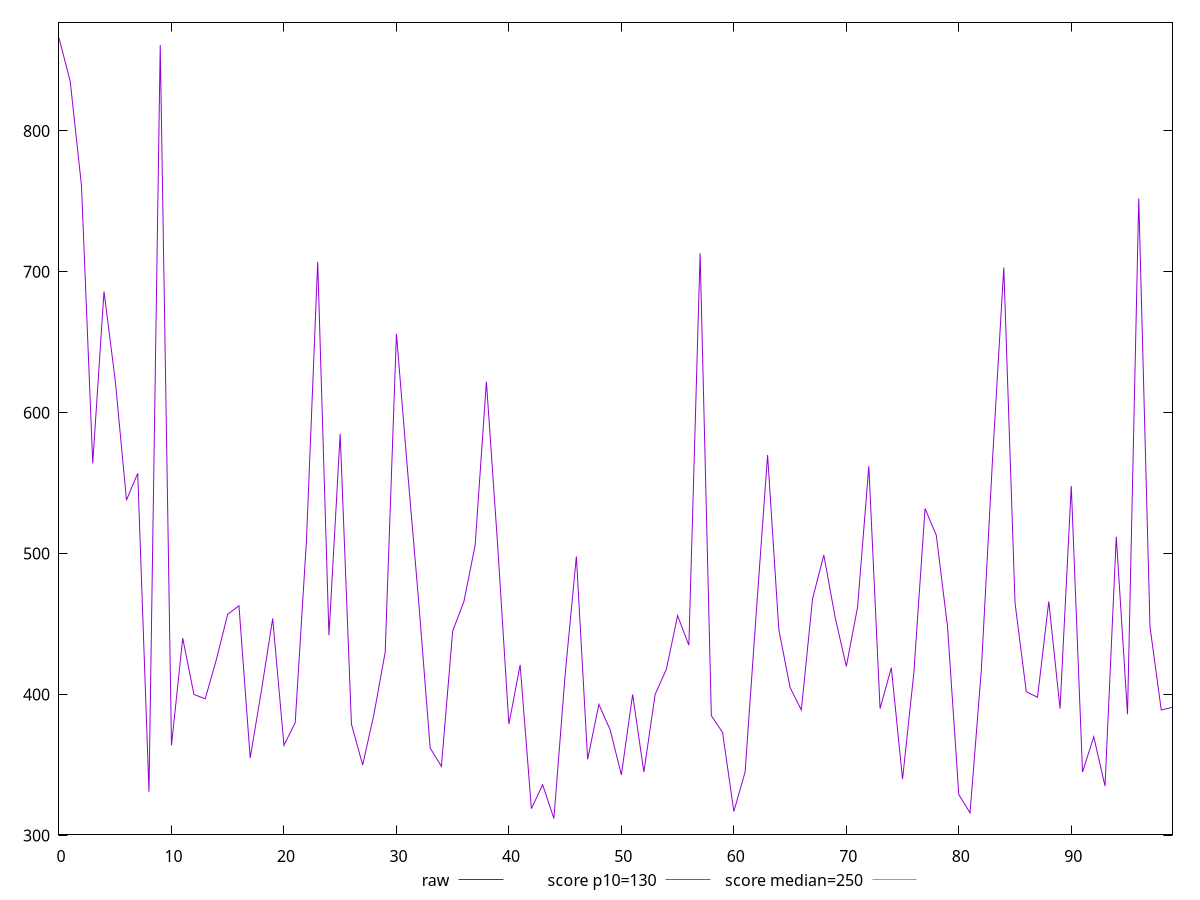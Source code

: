 reset

$raw <<EOF
0 866.0000000000009
1 835.0000000000009
2 760.9999999999982
3 564
4 686
5 623
6 538
7 556.9999999999982
8 331.0000000000009
9 861
10 364
11 439.9999999999991
12 400.0000000000009
13 397
14 425
15 457
16 463
17 355
18 402.9999999999991
19 453.9999999999991
20 364
21 380
22 508.9999999999991
23 706.9999999999982
24 442
25 585.0000000000018
26 378.9999999999991
27 350
28 386
29 430
30 655.9999999999982
31 558
32 464
33 362
34 349.0000000000009
35 445
36 466.0000000000018
37 505.9999999999982
38 621.9999999999991
39 506.0000000000009
40 379
41 420.9999999999991
42 319
43 336
44 312.0000000000009
45 414.0000000000018
46 498
47 353.9999999999991
48 393.0000000000009
49 375
50 343
51 399.9999999999991
52 344.9999999999991
53 400
54 417.9999999999991
55 456
56 435.0000000000009
57 713
58 385
59 372.9999999999991
60 317
61 345.0000000000018
62 459.0000000000009
63 570.0000000000018
64 446
65 404.9999999999991
66 389
67 468
68 499
69 455
70 420
71 461.9999999999991
72 562.0000000000018
73 389.9999999999991
74 419
75 340
76 414.9999999999991
77 531.9999999999982
78 513
79 448
80 329
81 316.0000000000009
82 417
83 567
84 703.0000000000018
85 465
86 402
87 398
88 466.0000000000018
89 390
90 548.0000000000018
91 345
92 370.0000000000009
93 334.9999999999991
94 511.9999999999982
95 386
96 751.9999999999991
97 448.0000000000018
98 389
99 391.0000000000009
EOF

set key outside below
set xrange [0:99]
set yrange [300.9200000000009:877.080000000001]
set trange [300.9200000000009:877.080000000001]
set terminal svg size 640, 500 enhanced background rgb 'white'
set output "report_00017_2021-02-10T15-08-03.406Z/max-potential-fid/samples/pages+cached/raw/values.svg"

plot $raw title "raw" with line, \
     130 title "score p10=130", \
     250 title "score median=250"

reset
